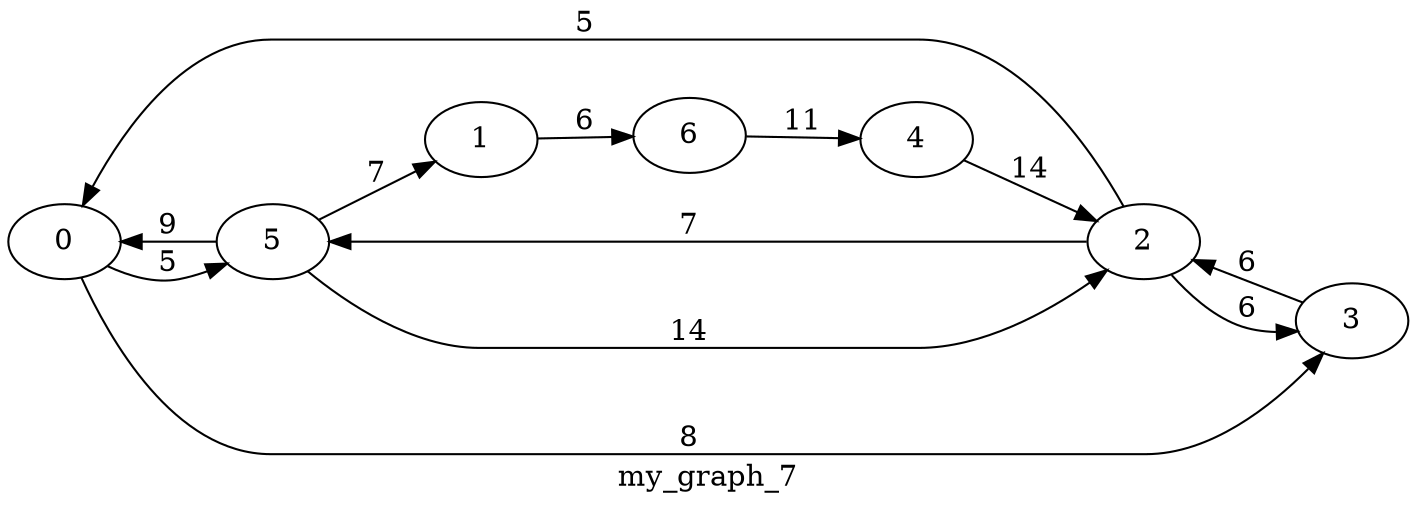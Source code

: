  digraph g{   rankdir = LR 0-> 5 [label = "5"]
5-> 0 [label = "9"]
5-> 2 [label = "14"]
2-> 0 [label = "5"]
0-> 3 [label = "8"]
3-> 2 [label = "6"]
2-> 5 [label = "7"]
1-> 6 [label = "6"]
2-> 3 [label = "6"]
4-> 2 [label = "14"]
5-> 1 [label = "7"]
6-> 4 [label = "11"]
label =  my_graph_7 } 